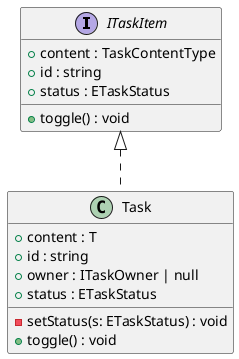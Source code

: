 @startuml
hide empty methods
hide empty fields
interface "ITaskItem" {
    +content : TaskContentType
    +id : string
    +status : ETaskStatus
    +toggle() : void
}
class "Task" {
    +content : T
    +id : string
    +owner : ITaskOwner | null
    +status : ETaskStatus
    -setStatus(s: ETaskStatus) : void
    +toggle() : void
}
"ITaskItem" <|.. "Task"
@enduml